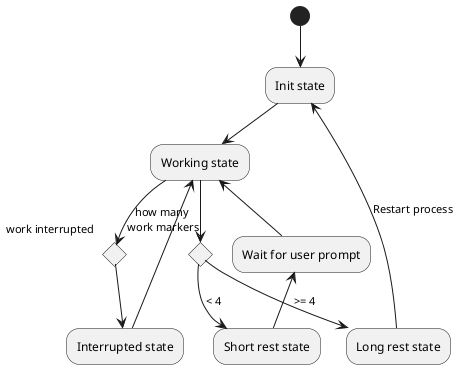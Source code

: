 @startuml
(*) -down-> "Init state"
-down-> Working state

if "work interrupted" then
  -down-> Interrupted state
  -up-> Working state
endif

if "how many \nwork markers" then
  -right->[< 4] "Short rest state"
  -up-> Wait for user prompt
  -up-> Working state
else
  -down->[>= 4] "Long rest state"
  -up->[Restart process] "Init state"
endif
@enduml
